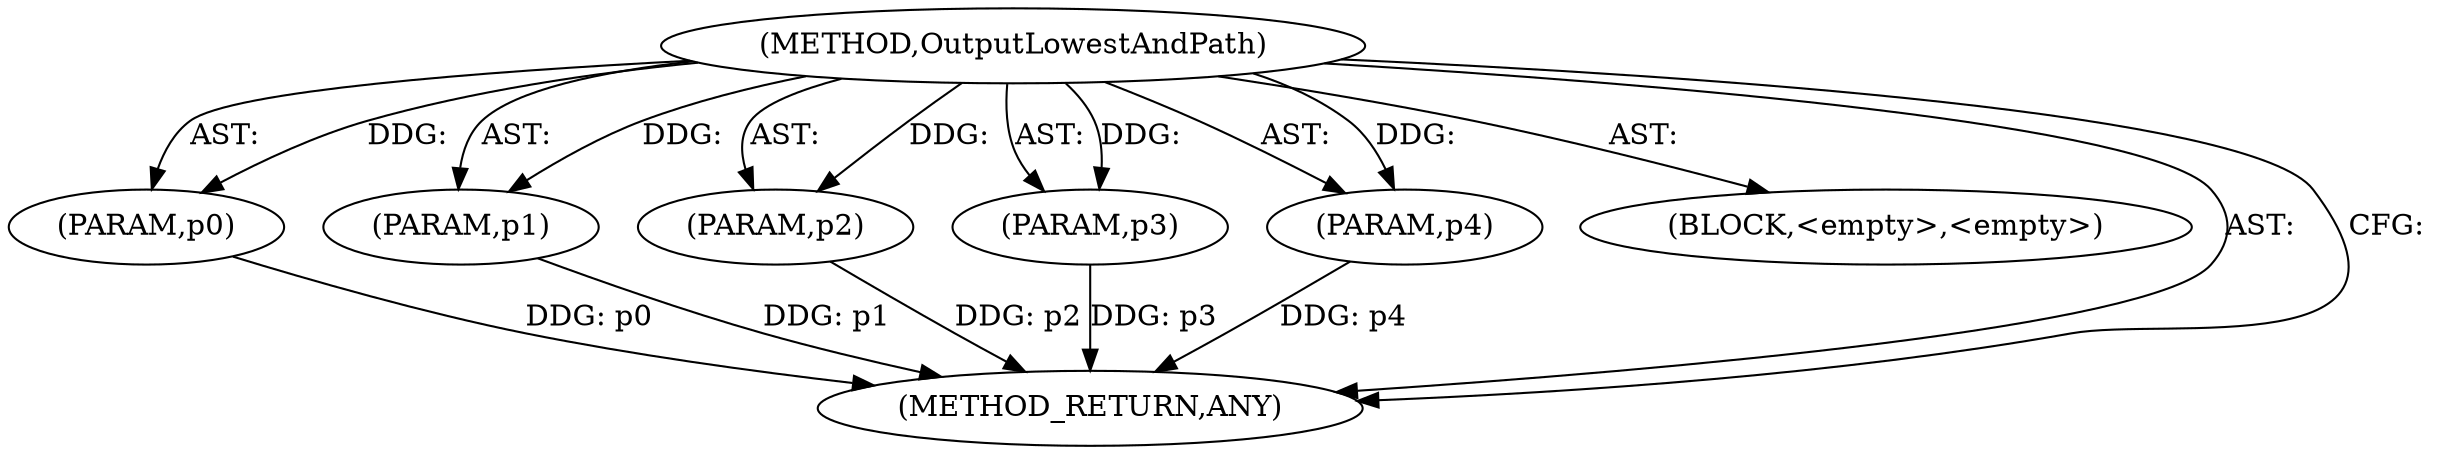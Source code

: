 digraph "OutputLowestAndPath" {  
"292" [label = <(METHOD,OutputLowestAndPath)> ]
"293" [label = <(PARAM,p0)> ]
"294" [label = <(PARAM,p1)> ]
"295" [label = <(PARAM,p2)> ]
"296" [label = <(PARAM,p3)> ]
"297" [label = <(PARAM,p4)> ]
"298" [label = <(BLOCK,&lt;empty&gt;,&lt;empty&gt;)> ]
"299" [label = <(METHOD_RETURN,ANY)> ]
  "292" -> "293"  [ label = "AST: "] 
  "292" -> "294"  [ label = "AST: "] 
  "292" -> "298"  [ label = "AST: "] 
  "292" -> "295"  [ label = "AST: "] 
  "292" -> "299"  [ label = "AST: "] 
  "292" -> "296"  [ label = "AST: "] 
  "292" -> "297"  [ label = "AST: "] 
  "292" -> "299"  [ label = "CFG: "] 
  "293" -> "299"  [ label = "DDG: p0"] 
  "294" -> "299"  [ label = "DDG: p1"] 
  "295" -> "299"  [ label = "DDG: p2"] 
  "296" -> "299"  [ label = "DDG: p3"] 
  "297" -> "299"  [ label = "DDG: p4"] 
  "292" -> "293"  [ label = "DDG: "] 
  "292" -> "294"  [ label = "DDG: "] 
  "292" -> "295"  [ label = "DDG: "] 
  "292" -> "296"  [ label = "DDG: "] 
  "292" -> "297"  [ label = "DDG: "] 
}
